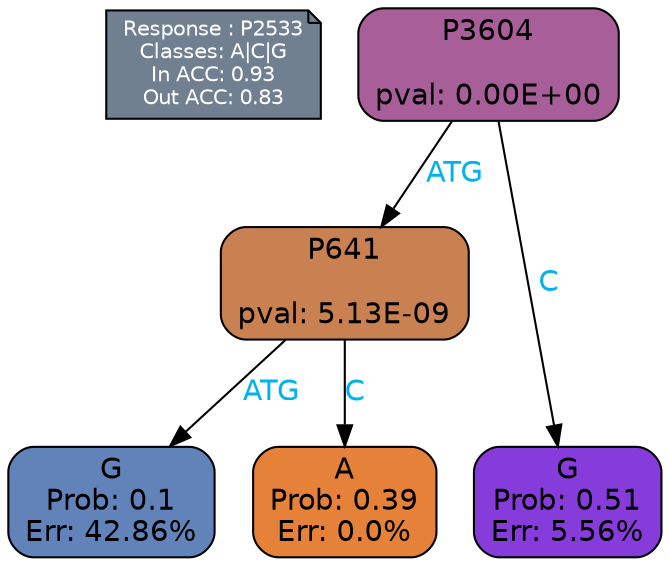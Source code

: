digraph Tree {
node [shape=box, style="filled, rounded", color="black", fontname=helvetica] ;
graph [ranksep=equally, splines=polylines, bgcolor=transparent, dpi=600] ;
edge [fontname=helvetica] ;
LEGEND [label="Response : P2533
Classes: A|C|G
In ACC: 0.93
Out ACC: 0.83
",shape=note,align=left,style=filled,fillcolor="slategray",fontcolor="white",fontsize=10];1 [label="P3604

pval: 0.00E+00", fillcolor="#a85e98"] ;
2 [label="P641

pval: 5.13E-09", fillcolor="#ca8152"] ;
3 [label="G
Prob: 0.1
Err: 42.86%", fillcolor="#6282ba"] ;
4 [label="A
Prob: 0.39
Err: 0.0%", fillcolor="#e58139"] ;
5 [label="G
Prob: 0.51
Err: 5.56%", fillcolor="#863cdb"] ;
1 -> 2 [label="ATG",fontcolor=deepskyblue2] ;
1 -> 5 [label="C",fontcolor=deepskyblue2] ;
2 -> 3 [label="ATG",fontcolor=deepskyblue2] ;
2 -> 4 [label="C",fontcolor=deepskyblue2] ;
{rank = same; 3;4;5;}{rank = same; LEGEND;1;}}